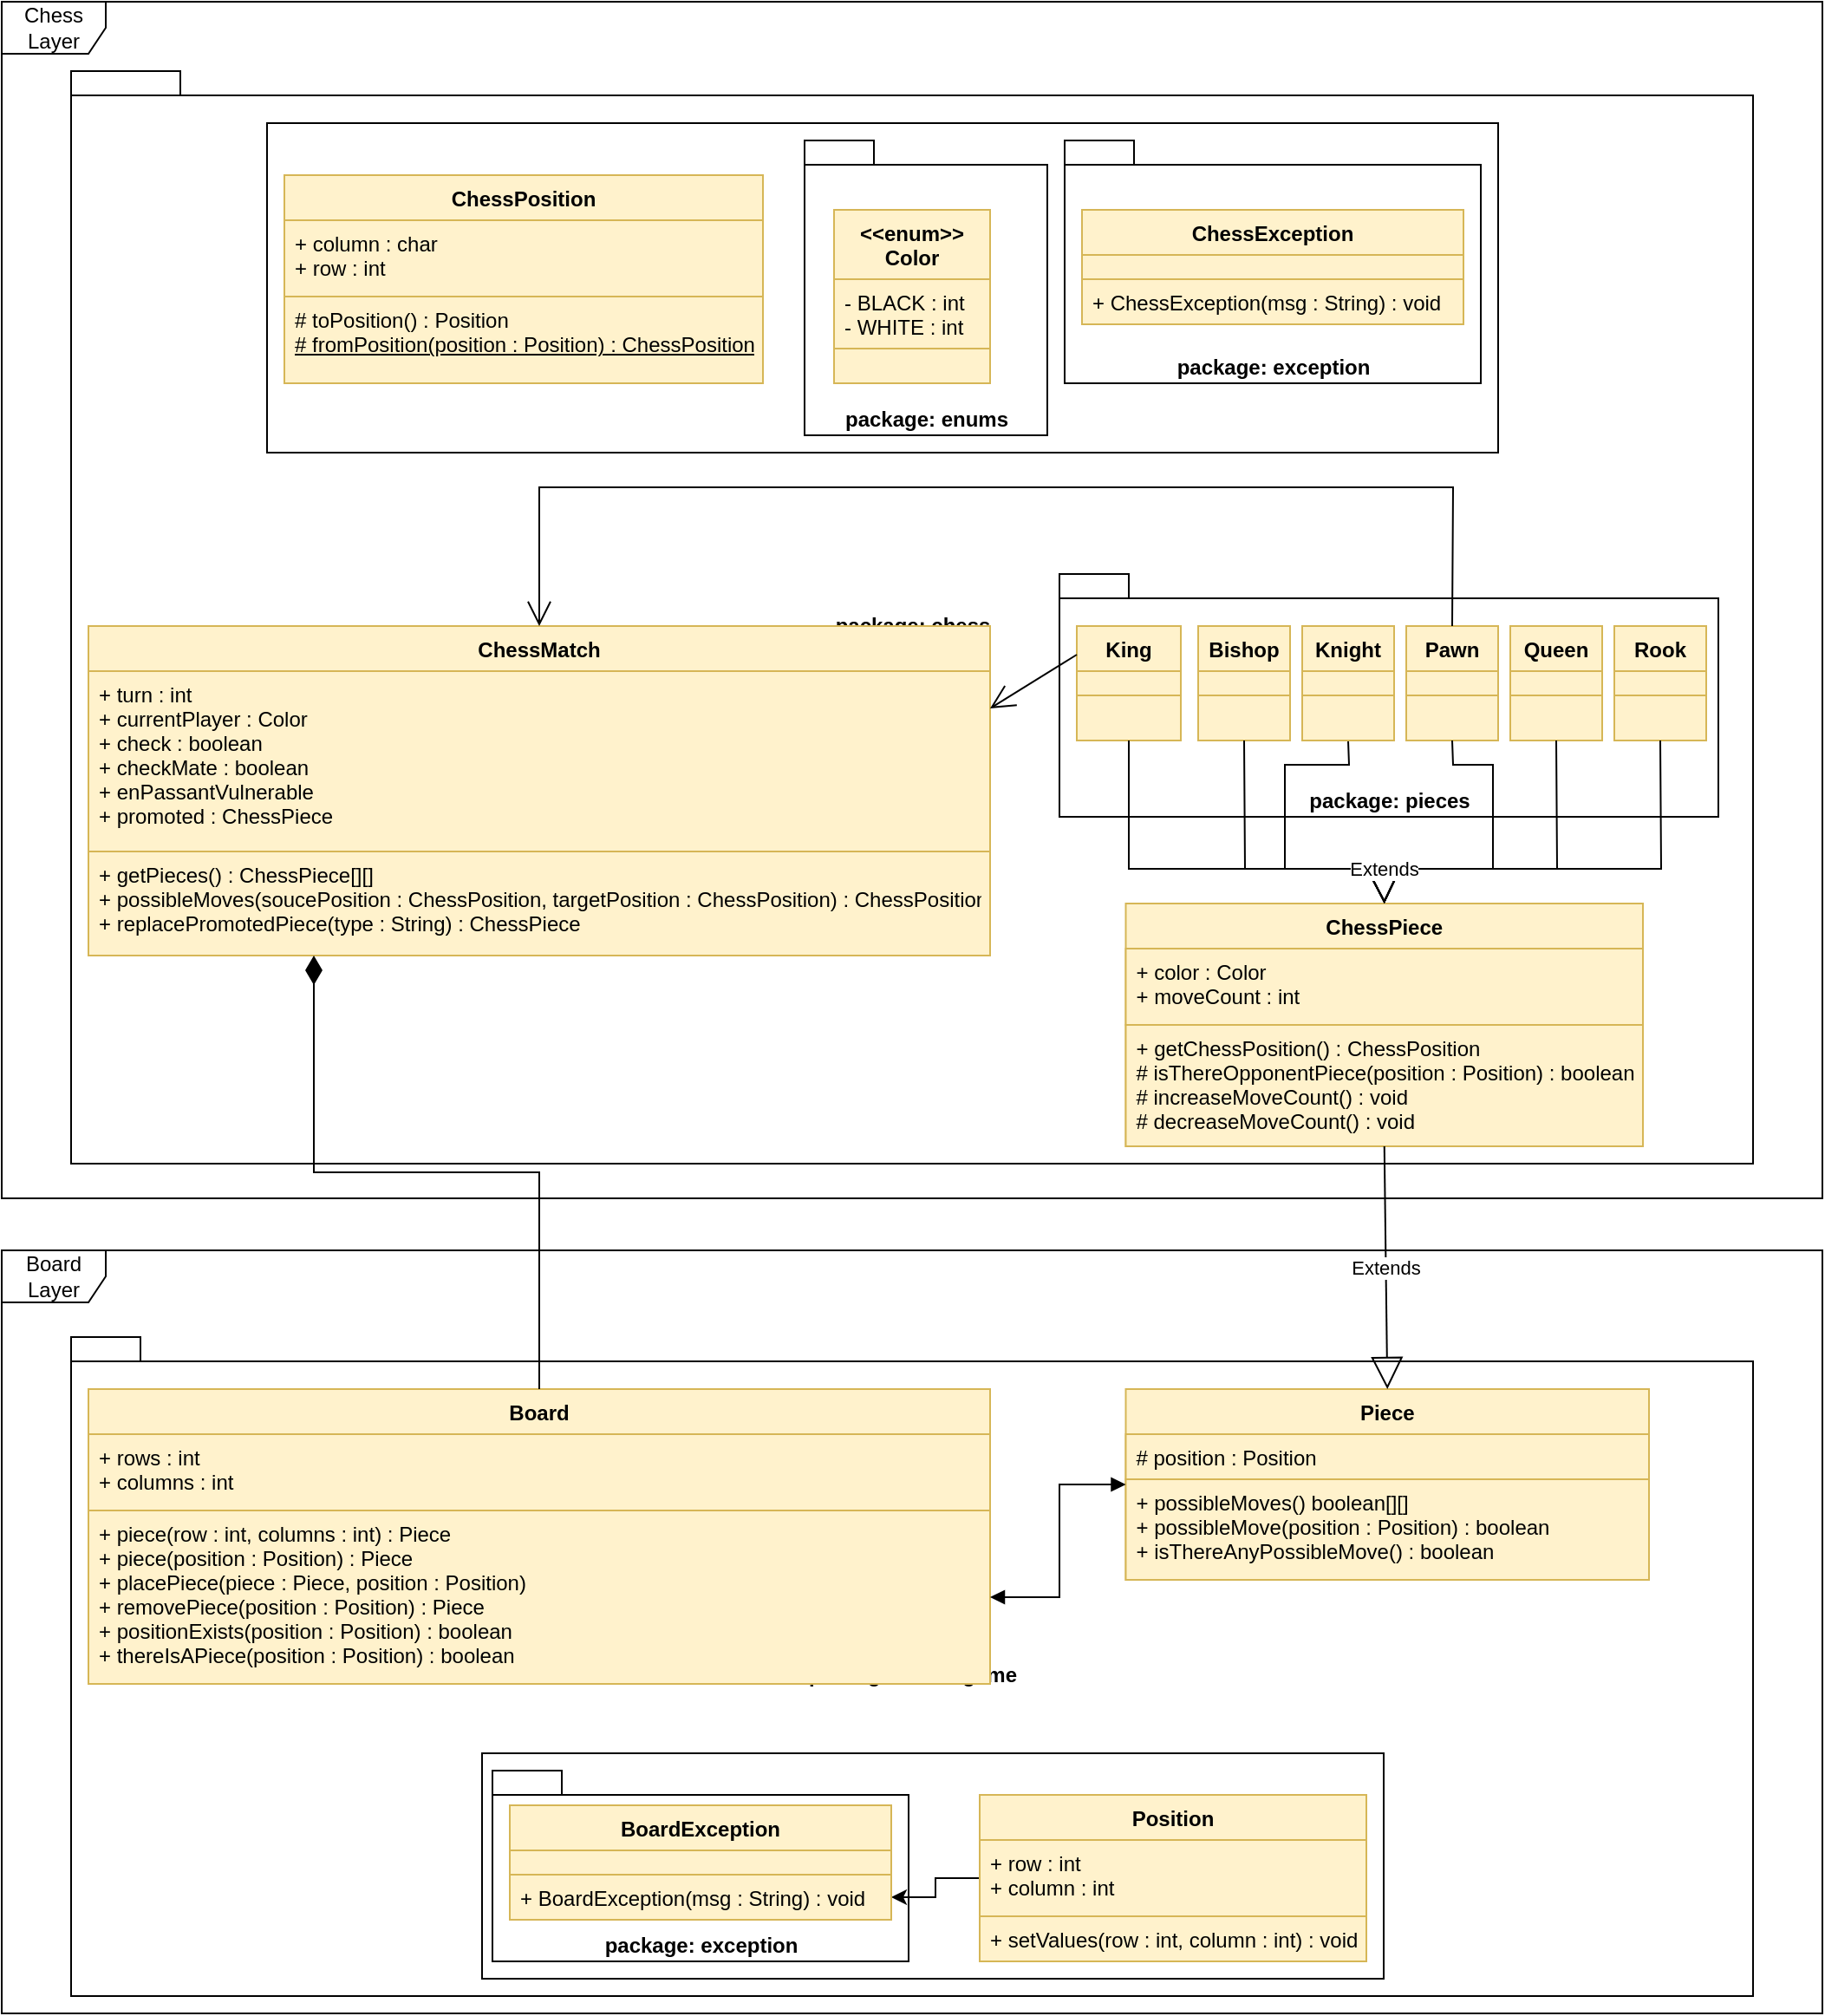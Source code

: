 <mxfile version="16.2.4" type="github">
  <diagram id="78VnDIJbw3yMm-7cQbQX" name="Page-1">
    <mxGraphModel dx="1632" dy="898" grid="1" gridSize="10" guides="1" tooltips="1" connect="1" arrows="1" fold="1" page="1" pageScale="1" pageWidth="827" pageHeight="1169" math="0" shadow="0">
      <root>
        <mxCell id="0" />
        <mxCell id="1" parent="0" />
        <mxCell id="b8RkWAQkQFcfd6b6tAiM-82" value="Board Layer" style="shape=umlFrame;whiteSpace=wrap;html=1;fillColor=none;" vertex="1" parent="1">
          <mxGeometry y="720" width="1050" height="440" as="geometry" />
        </mxCell>
        <mxCell id="b8RkWAQkQFcfd6b6tAiM-81" value="Chess Layer" style="shape=umlFrame;whiteSpace=wrap;html=1;fillColor=none;" vertex="1" parent="1">
          <mxGeometry width="1050" height="690" as="geometry" />
        </mxCell>
        <mxCell id="b8RkWAQkQFcfd6b6tAiM-26" value="package: pieces" style="shape=folder;fontStyle=1;spacingTop=10;tabWidth=40;tabHeight=14;tabPosition=left;html=1;fillColor=none;verticalAlign=bottom;" vertex="1" parent="1">
          <mxGeometry x="610" y="330" width="380" height="140" as="geometry" />
        </mxCell>
        <mxCell id="b8RkWAQkQFcfd6b6tAiM-76" value="" style="endArrow=block;endSize=16;endFill=0;html=1;rounded=0;exitX=0.5;exitY=1;exitDx=0;exitDy=0;entryX=0.5;entryY=0;entryDx=0;entryDy=0;" edge="1" parent="1" source="b8RkWAQkQFcfd6b6tAiM-36" target="b8RkWAQkQFcfd6b6tAiM-60">
          <mxGeometry width="160" relative="1" as="geometry">
            <mxPoint x="726.5" y="436" as="sourcePoint" />
            <mxPoint x="807.375" y="530" as="targetPoint" />
            <Array as="points">
              <mxPoint x="777" y="440" />
              <mxPoint x="740" y="440" />
              <mxPoint x="740" y="480" />
              <mxPoint x="740" y="500" />
              <mxPoint x="777" y="500" />
              <mxPoint x="797" y="500" />
            </Array>
          </mxGeometry>
        </mxCell>
        <mxCell id="b8RkWAQkQFcfd6b6tAiM-11" value="package: boardgame" style="shape=folder;fontStyle=1;spacingTop=10;tabWidth=40;tabHeight=14;tabPosition=left;html=1;fillColor=none;" vertex="1" parent="1">
          <mxGeometry x="40" y="770" width="970" height="380" as="geometry" />
        </mxCell>
        <mxCell id="b8RkWAQkQFcfd6b6tAiM-58" value="" style="html=1;fillColor=none;" vertex="1" parent="1">
          <mxGeometry x="277" y="1010" width="520" height="130" as="geometry" />
        </mxCell>
        <mxCell id="b8RkWAQkQFcfd6b6tAiM-59" value="" style="html=1;fillColor=none;" vertex="1" parent="1">
          <mxGeometry x="153" y="70" width="710" height="190" as="geometry" />
        </mxCell>
        <mxCell id="b8RkWAQkQFcfd6b6tAiM-10" value="package: chess" style="shape=folder;fontStyle=1;spacingTop=10;tabWidth=40;tabHeight=14;tabPosition=left;html=1;fillColor=none;" vertex="1" parent="1">
          <mxGeometry x="40" y="40" width="970" height="630" as="geometry" />
        </mxCell>
        <mxCell id="b8RkWAQkQFcfd6b6tAiM-57" value="package: exception" style="shape=folder;fontStyle=1;spacingTop=10;tabWidth=40;tabHeight=14;tabPosition=left;html=1;fillColor=none;verticalAlign=bottom;" vertex="1" parent="1">
          <mxGeometry x="283" y="1020" width="240" height="110" as="geometry" />
        </mxCell>
        <mxCell id="b8RkWAQkQFcfd6b6tAiM-20" value="package: enums" style="shape=folder;fontStyle=1;spacingTop=10;tabWidth=40;tabHeight=14;tabPosition=left;html=1;fillColor=none;verticalAlign=bottom;" vertex="1" parent="1">
          <mxGeometry x="463" y="80" width="140" height="170" as="geometry" />
        </mxCell>
        <mxCell id="b8RkWAQkQFcfd6b6tAiM-22" value="package: exception" style="shape=folder;fontStyle=1;spacingTop=10;tabWidth=40;tabHeight=14;tabPosition=left;html=1;fillColor=none;verticalAlign=bottom;" vertex="1" parent="1">
          <mxGeometry x="613" y="80" width="240" height="140" as="geometry" />
        </mxCell>
        <mxCell id="b8RkWAQkQFcfd6b6tAiM-1" value="ChessException" style="swimlane;fontStyle=1;align=center;verticalAlign=top;childLayout=stackLayout;horizontal=1;startSize=26;horizontalStack=0;resizeParent=1;resizeParentMax=0;resizeLast=0;collapsible=1;marginBottom=0;fillColor=#fff2cc;strokeColor=#d6b656;" vertex="1" parent="1">
          <mxGeometry x="623" y="120" width="220" height="66" as="geometry" />
        </mxCell>
        <mxCell id="b8RkWAQkQFcfd6b6tAiM-2" value="" style="text;strokeColor=#d6b656;fillColor=#fff2cc;align=left;verticalAlign=top;spacingLeft=4;spacingRight=4;overflow=hidden;rotatable=0;points=[[0,0.5],[1,0.5]];portConstraint=eastwest;" vertex="1" parent="b8RkWAQkQFcfd6b6tAiM-1">
          <mxGeometry y="26" width="220" height="14" as="geometry" />
        </mxCell>
        <mxCell id="b8RkWAQkQFcfd6b6tAiM-4" value="+ ChessException(msg : String) : void" style="text;strokeColor=#d6b656;fillColor=#fff2cc;align=left;verticalAlign=top;spacingLeft=4;spacingRight=4;overflow=hidden;rotatable=0;points=[[0,0.5],[1,0.5]];portConstraint=eastwest;" vertex="1" parent="b8RkWAQkQFcfd6b6tAiM-1">
          <mxGeometry y="40" width="220" height="26" as="geometry" />
        </mxCell>
        <mxCell id="b8RkWAQkQFcfd6b6tAiM-5" value="&lt;&lt;enum&gt;&gt;&#xa;Color" style="swimlane;fontStyle=1;align=center;verticalAlign=top;childLayout=stackLayout;horizontal=1;startSize=40;horizontalStack=0;resizeParent=1;resizeParentMax=0;resizeLast=0;collapsible=1;marginBottom=0;fillColor=#fff2cc;strokeColor=#d6b656;" vertex="1" parent="1">
          <mxGeometry x="480" y="120" width="90" height="100" as="geometry" />
        </mxCell>
        <mxCell id="b8RkWAQkQFcfd6b6tAiM-6" value="- BLACK : int&#xa;- WHITE : int" style="text;strokeColor=#d6b656;fillColor=#fff2cc;align=left;verticalAlign=top;spacingLeft=4;spacingRight=4;overflow=hidden;rotatable=0;points=[[0,0.5],[1,0.5]];portConstraint=eastwest;" vertex="1" parent="b8RkWAQkQFcfd6b6tAiM-5">
          <mxGeometry y="40" width="90" height="40" as="geometry" />
        </mxCell>
        <mxCell id="b8RkWAQkQFcfd6b6tAiM-7" value="" style="text;strokeColor=#d6b656;fillColor=#fff2cc;align=left;verticalAlign=top;spacingLeft=4;spacingRight=4;overflow=hidden;rotatable=0;points=[[0,0.5],[1,0.5]];portConstraint=eastwest;" vertex="1" parent="b8RkWAQkQFcfd6b6tAiM-5">
          <mxGeometry y="80" width="90" height="20" as="geometry" />
        </mxCell>
        <mxCell id="b8RkWAQkQFcfd6b6tAiM-12" value="Board" style="swimlane;fontStyle=1;align=center;verticalAlign=top;childLayout=stackLayout;horizontal=1;startSize=26;horizontalStack=0;resizeParent=1;resizeParentMax=0;resizeLast=0;collapsible=1;marginBottom=0;fillColor=#fff2cc;strokeColor=#d6b656;" vertex="1" parent="1">
          <mxGeometry x="50" y="800" width="520" height="170" as="geometry" />
        </mxCell>
        <mxCell id="b8RkWAQkQFcfd6b6tAiM-13" value="+ rows : int&#xa;+ columns : int" style="text;strokeColor=#d6b656;fillColor=#fff2cc;align=left;verticalAlign=top;spacingLeft=4;spacingRight=4;overflow=hidden;rotatable=0;points=[[0,0.5],[1,0.5]];portConstraint=eastwest;" vertex="1" parent="b8RkWAQkQFcfd6b6tAiM-12">
          <mxGeometry y="26" width="520" height="44" as="geometry" />
        </mxCell>
        <mxCell id="b8RkWAQkQFcfd6b6tAiM-14" value="+ piece(row : int, columns : int) : Piece&#xa;+ piece(position : Position) : Piece&#xa;+ placePiece(piece : Piece, position : Position)&#xa;+ removePiece(position : Position) : Piece&#xa;+ positionExists(position : Position) : boolean&#xa;+ thereIsAPiece(position : Position) : boolean" style="text;strokeColor=#d6b656;fillColor=#fff2cc;align=left;verticalAlign=top;spacingLeft=4;spacingRight=4;overflow=hidden;rotatable=0;points=[[0,0.5],[1,0.5]];portConstraint=eastwest;" vertex="1" parent="b8RkWAQkQFcfd6b6tAiM-12">
          <mxGeometry y="70" width="520" height="100" as="geometry" />
        </mxCell>
        <mxCell id="b8RkWAQkQFcfd6b6tAiM-16" value="ChessPosition" style="swimlane;fontStyle=1;align=center;verticalAlign=top;childLayout=stackLayout;horizontal=1;startSize=26;horizontalStack=0;resizeParent=1;resizeParentMax=0;resizeLast=0;collapsible=1;marginBottom=0;fillColor=#fff2cc;strokeColor=#d6b656;" vertex="1" parent="1">
          <mxGeometry x="163" y="100" width="276" height="120" as="geometry" />
        </mxCell>
        <mxCell id="b8RkWAQkQFcfd6b6tAiM-17" value="+ column : char&#xa;+ row : int" style="text;strokeColor=#d6b656;fillColor=#fff2cc;align=left;verticalAlign=top;spacingLeft=4;spacingRight=4;overflow=hidden;rotatable=0;points=[[0,0.5],[1,0.5]];portConstraint=eastwest;" vertex="1" parent="b8RkWAQkQFcfd6b6tAiM-16">
          <mxGeometry y="26" width="276" height="44" as="geometry" />
        </mxCell>
        <mxCell id="b8RkWAQkQFcfd6b6tAiM-18" value="# toPosition() : Position&lt;br&gt;&lt;u&gt;# fromPosition(position : Position) : ChessPosition&lt;/u&gt;" style="text;strokeColor=#d6b656;fillColor=#fff2cc;align=left;verticalAlign=top;spacingLeft=4;spacingRight=4;overflow=hidden;rotatable=0;points=[[0,0.5],[1,0.5]];portConstraint=eastwest;html=1;" vertex="1" parent="b8RkWAQkQFcfd6b6tAiM-16">
          <mxGeometry y="70" width="276" height="50" as="geometry" />
        </mxCell>
        <mxCell id="b8RkWAQkQFcfd6b6tAiM-23" value="ChessMatch" style="swimlane;fontStyle=1;align=center;verticalAlign=top;childLayout=stackLayout;horizontal=1;startSize=26;horizontalStack=0;resizeParent=1;resizeParentMax=0;resizeLast=0;collapsible=1;marginBottom=0;fillColor=#fff2cc;strokeColor=#d6b656;" vertex="1" parent="1">
          <mxGeometry x="50" y="360" width="520" height="190" as="geometry" />
        </mxCell>
        <mxCell id="b8RkWAQkQFcfd6b6tAiM-24" value="+ turn : int&#xa;+ currentPlayer : Color&#xa;+ check : boolean&#xa;+ checkMate : boolean&#xa;+ enPassantVulnerable&#xa;+ promoted : ChessPiece" style="text;strokeColor=#d6b656;fillColor=#fff2cc;align=left;verticalAlign=top;spacingLeft=4;spacingRight=4;overflow=hidden;rotatable=0;points=[[0,0.5],[1,0.5]];portConstraint=eastwest;" vertex="1" parent="b8RkWAQkQFcfd6b6tAiM-23">
          <mxGeometry y="26" width="520" height="104" as="geometry" />
        </mxCell>
        <mxCell id="b8RkWAQkQFcfd6b6tAiM-25" value="+ getPieces() : ChessPiece[][]&#xa;+ possibleMoves(soucePosition : ChessPosition, targetPosition : ChessPosition) : ChessPosition&#xa;+ replacePromotedPiece(type : String) : ChessPiece" style="text;strokeColor=#d6b656;fillColor=#fff2cc;align=left;verticalAlign=top;spacingLeft=4;spacingRight=4;overflow=hidden;rotatable=0;points=[[0,0.5],[1,0.5]];portConstraint=eastwest;" vertex="1" parent="b8RkWAQkQFcfd6b6tAiM-23">
          <mxGeometry y="130" width="520" height="60" as="geometry" />
        </mxCell>
        <mxCell id="b8RkWAQkQFcfd6b6tAiM-29" value="King" style="swimlane;fontStyle=1;align=center;verticalAlign=top;childLayout=stackLayout;horizontal=1;startSize=26;horizontalStack=0;resizeParent=1;resizeParentMax=0;resizeLast=0;collapsible=1;marginBottom=0;fillColor=#fff2cc;strokeColor=#d6b656;" vertex="1" parent="1">
          <mxGeometry x="620" y="360" width="60" height="66" as="geometry" />
        </mxCell>
        <mxCell id="b8RkWAQkQFcfd6b6tAiM-30" value="" style="text;strokeColor=#d6b656;fillColor=#fff2cc;align=left;verticalAlign=top;spacingLeft=4;spacingRight=4;overflow=hidden;rotatable=0;points=[[0,0.5],[1,0.5]];portConstraint=eastwest;" vertex="1" parent="b8RkWAQkQFcfd6b6tAiM-29">
          <mxGeometry y="26" width="60" height="14" as="geometry" />
        </mxCell>
        <mxCell id="b8RkWAQkQFcfd6b6tAiM-31" value="" style="text;strokeColor=#d6b656;fillColor=#fff2cc;align=left;verticalAlign=top;spacingLeft=4;spacingRight=4;overflow=hidden;rotatable=0;points=[[0,0.5],[1,0.5]];portConstraint=eastwest;" vertex="1" parent="b8RkWAQkQFcfd6b6tAiM-29">
          <mxGeometry y="40" width="60" height="26" as="geometry" />
        </mxCell>
        <mxCell id="b8RkWAQkQFcfd6b6tAiM-32" value="Bishop" style="swimlane;fontStyle=1;align=center;verticalAlign=top;childLayout=stackLayout;horizontal=1;startSize=26;horizontalStack=0;resizeParent=1;resizeParentMax=0;resizeLast=0;collapsible=1;marginBottom=0;fillColor=#fff2cc;strokeColor=#d6b656;" vertex="1" parent="1">
          <mxGeometry x="690" y="360" width="53" height="66" as="geometry" />
        </mxCell>
        <mxCell id="b8RkWAQkQFcfd6b6tAiM-33" value="" style="text;strokeColor=#d6b656;fillColor=#fff2cc;align=left;verticalAlign=top;spacingLeft=4;spacingRight=4;overflow=hidden;rotatable=0;points=[[0,0.5],[1,0.5]];portConstraint=eastwest;" vertex="1" parent="b8RkWAQkQFcfd6b6tAiM-32">
          <mxGeometry y="26" width="53" height="14" as="geometry" />
        </mxCell>
        <mxCell id="b8RkWAQkQFcfd6b6tAiM-34" value="" style="text;strokeColor=#d6b656;fillColor=#fff2cc;align=left;verticalAlign=top;spacingLeft=4;spacingRight=4;overflow=hidden;rotatable=0;points=[[0,0.5],[1,0.5]];portConstraint=eastwest;" vertex="1" parent="b8RkWAQkQFcfd6b6tAiM-32">
          <mxGeometry y="40" width="53" height="26" as="geometry" />
        </mxCell>
        <mxCell id="b8RkWAQkQFcfd6b6tAiM-36" value="Knight" style="swimlane;fontStyle=1;align=center;verticalAlign=top;childLayout=stackLayout;horizontal=1;startSize=26;horizontalStack=0;resizeParent=1;resizeParentMax=0;resizeLast=0;collapsible=1;marginBottom=0;fillColor=#fff2cc;strokeColor=#d6b656;" vertex="1" parent="1">
          <mxGeometry x="750" y="360" width="53" height="66" as="geometry" />
        </mxCell>
        <mxCell id="b8RkWAQkQFcfd6b6tAiM-37" value="" style="text;strokeColor=#d6b656;fillColor=#fff2cc;align=left;verticalAlign=top;spacingLeft=4;spacingRight=4;overflow=hidden;rotatable=0;points=[[0,0.5],[1,0.5]];portConstraint=eastwest;" vertex="1" parent="b8RkWAQkQFcfd6b6tAiM-36">
          <mxGeometry y="26" width="53" height="14" as="geometry" />
        </mxCell>
        <mxCell id="b8RkWAQkQFcfd6b6tAiM-38" value="" style="text;strokeColor=#d6b656;fillColor=#fff2cc;align=left;verticalAlign=top;spacingLeft=4;spacingRight=4;overflow=hidden;rotatable=0;points=[[0,0.5],[1,0.5]];portConstraint=eastwest;" vertex="1" parent="b8RkWAQkQFcfd6b6tAiM-36">
          <mxGeometry y="40" width="53" height="26" as="geometry" />
        </mxCell>
        <mxCell id="b8RkWAQkQFcfd6b6tAiM-39" value="Pawn" style="swimlane;fontStyle=1;align=center;verticalAlign=top;childLayout=stackLayout;horizontal=1;startSize=26;horizontalStack=0;resizeParent=1;resizeParentMax=0;resizeLast=0;collapsible=1;marginBottom=0;fillColor=#fff2cc;strokeColor=#d6b656;" vertex="1" parent="1">
          <mxGeometry x="810" y="360" width="53" height="66" as="geometry" />
        </mxCell>
        <mxCell id="b8RkWAQkQFcfd6b6tAiM-40" value="" style="text;strokeColor=#d6b656;fillColor=#fff2cc;align=left;verticalAlign=top;spacingLeft=4;spacingRight=4;overflow=hidden;rotatable=0;points=[[0,0.5],[1,0.5]];portConstraint=eastwest;" vertex="1" parent="b8RkWAQkQFcfd6b6tAiM-39">
          <mxGeometry y="26" width="53" height="14" as="geometry" />
        </mxCell>
        <mxCell id="b8RkWAQkQFcfd6b6tAiM-41" value="" style="text;strokeColor=#d6b656;fillColor=#fff2cc;align=left;verticalAlign=top;spacingLeft=4;spacingRight=4;overflow=hidden;rotatable=0;points=[[0,0.5],[1,0.5]];portConstraint=eastwest;" vertex="1" parent="b8RkWAQkQFcfd6b6tAiM-39">
          <mxGeometry y="40" width="53" height="26" as="geometry" />
        </mxCell>
        <mxCell id="b8RkWAQkQFcfd6b6tAiM-42" value="Queen" style="swimlane;fontStyle=1;align=center;verticalAlign=top;childLayout=stackLayout;horizontal=1;startSize=26;horizontalStack=0;resizeParent=1;resizeParentMax=0;resizeLast=0;collapsible=1;marginBottom=0;fillColor=#fff2cc;strokeColor=#d6b656;" vertex="1" parent="1">
          <mxGeometry x="870" y="360" width="53" height="66" as="geometry" />
        </mxCell>
        <mxCell id="b8RkWAQkQFcfd6b6tAiM-43" value="" style="text;strokeColor=#d6b656;fillColor=#fff2cc;align=left;verticalAlign=top;spacingLeft=4;spacingRight=4;overflow=hidden;rotatable=0;points=[[0,0.5],[1,0.5]];portConstraint=eastwest;" vertex="1" parent="b8RkWAQkQFcfd6b6tAiM-42">
          <mxGeometry y="26" width="53" height="14" as="geometry" />
        </mxCell>
        <mxCell id="b8RkWAQkQFcfd6b6tAiM-44" value="" style="text;strokeColor=#d6b656;fillColor=#fff2cc;align=left;verticalAlign=top;spacingLeft=4;spacingRight=4;overflow=hidden;rotatable=0;points=[[0,0.5],[1,0.5]];portConstraint=eastwest;" vertex="1" parent="b8RkWAQkQFcfd6b6tAiM-42">
          <mxGeometry y="40" width="53" height="26" as="geometry" />
        </mxCell>
        <mxCell id="b8RkWAQkQFcfd6b6tAiM-45" value="Rook" style="swimlane;fontStyle=1;align=center;verticalAlign=top;childLayout=stackLayout;horizontal=1;startSize=26;horizontalStack=0;resizeParent=1;resizeParentMax=0;resizeLast=0;collapsible=1;marginBottom=0;fillColor=#fff2cc;strokeColor=#d6b656;" vertex="1" parent="1">
          <mxGeometry x="930" y="360" width="53" height="66" as="geometry" />
        </mxCell>
        <mxCell id="b8RkWAQkQFcfd6b6tAiM-46" value="" style="text;strokeColor=#d6b656;fillColor=#fff2cc;align=left;verticalAlign=top;spacingLeft=4;spacingRight=4;overflow=hidden;rotatable=0;points=[[0,0.5],[1,0.5]];portConstraint=eastwest;" vertex="1" parent="b8RkWAQkQFcfd6b6tAiM-45">
          <mxGeometry y="26" width="53" height="14" as="geometry" />
        </mxCell>
        <mxCell id="b8RkWAQkQFcfd6b6tAiM-47" value="" style="text;strokeColor=#d6b656;fillColor=#fff2cc;align=left;verticalAlign=top;spacingLeft=4;spacingRight=4;overflow=hidden;rotatable=0;points=[[0,0.5],[1,0.5]];portConstraint=eastwest;" vertex="1" parent="b8RkWAQkQFcfd6b6tAiM-45">
          <mxGeometry y="40" width="53" height="26" as="geometry" />
        </mxCell>
        <mxCell id="b8RkWAQkQFcfd6b6tAiM-51" value="Piece" style="swimlane;fontStyle=1;align=center;verticalAlign=top;childLayout=stackLayout;horizontal=1;startSize=26;horizontalStack=0;resizeParent=1;resizeParentMax=0;resizeLast=0;collapsible=1;marginBottom=0;fillColor=#fff2cc;strokeColor=#d6b656;" vertex="1" parent="1">
          <mxGeometry x="648.25" y="800" width="301.75" height="110" as="geometry" />
        </mxCell>
        <mxCell id="b8RkWAQkQFcfd6b6tAiM-52" value="# position : Position" style="text;strokeColor=#d6b656;fillColor=#fff2cc;align=left;verticalAlign=top;spacingLeft=4;spacingRight=4;overflow=hidden;rotatable=0;points=[[0,0.5],[1,0.5]];portConstraint=eastwest;" vertex="1" parent="b8RkWAQkQFcfd6b6tAiM-51">
          <mxGeometry y="26" width="301.75" height="26" as="geometry" />
        </mxCell>
        <mxCell id="b8RkWAQkQFcfd6b6tAiM-53" value="+ possibleMoves() boolean[][]&#xa;+ possibleMove(position : Position) : boolean&#xa;+ isThereAnyPossibleMove() : boolean&#xa;" style="text;strokeColor=#d6b656;fillColor=#fff2cc;align=left;verticalAlign=top;spacingLeft=4;spacingRight=4;overflow=hidden;rotatable=0;points=[[0,0.5],[1,0.5]];portConstraint=eastwest;" vertex="1" parent="b8RkWAQkQFcfd6b6tAiM-51">
          <mxGeometry y="52" width="301.75" height="58" as="geometry" />
        </mxCell>
        <mxCell id="b8RkWAQkQFcfd6b6tAiM-60" value="ChessPiece" style="swimlane;fontStyle=1;align=center;verticalAlign=top;childLayout=stackLayout;horizontal=1;startSize=26;horizontalStack=0;resizeParent=1;resizeParentMax=0;resizeLast=0;collapsible=1;marginBottom=0;fillColor=#fff2cc;strokeColor=#d6b656;" vertex="1" parent="1">
          <mxGeometry x="648.25" y="520" width="298.25" height="140" as="geometry" />
        </mxCell>
        <mxCell id="b8RkWAQkQFcfd6b6tAiM-61" value="+ color : Color&#xa;+ moveCount : int" style="text;strokeColor=#d6b656;fillColor=#fff2cc;align=left;verticalAlign=top;spacingLeft=4;spacingRight=4;overflow=hidden;rotatable=0;points=[[0,0.5],[1,0.5]];portConstraint=eastwest;" vertex="1" parent="b8RkWAQkQFcfd6b6tAiM-60">
          <mxGeometry y="26" width="298.25" height="44" as="geometry" />
        </mxCell>
        <mxCell id="b8RkWAQkQFcfd6b6tAiM-62" value="+ getChessPosition() : ChessPosition&#xa;# isThereOpponentPiece(position : Position) : boolean&#xa;# increaseMoveCount() : void&#xa;# decreaseMoveCount() : void" style="text;strokeColor=#d6b656;fillColor=#fff2cc;align=left;verticalAlign=top;spacingLeft=4;spacingRight=4;overflow=hidden;rotatable=0;points=[[0,0.5],[1,0.5]];portConstraint=eastwest;" vertex="1" parent="b8RkWAQkQFcfd6b6tAiM-60">
          <mxGeometry y="70" width="298.25" height="70" as="geometry" />
        </mxCell>
        <mxCell id="b8RkWAQkQFcfd6b6tAiM-84" value="" style="edgeStyle=orthogonalEdgeStyle;rounded=0;orthogonalLoop=1;jettySize=auto;html=1;" edge="1" parent="1" source="b8RkWAQkQFcfd6b6tAiM-48" target="b8RkWAQkQFcfd6b6tAiM-56">
          <mxGeometry relative="1" as="geometry" />
        </mxCell>
        <mxCell id="b8RkWAQkQFcfd6b6tAiM-48" value="Position" style="swimlane;fontStyle=1;align=center;verticalAlign=top;childLayout=stackLayout;horizontal=1;startSize=26;horizontalStack=0;resizeParent=1;resizeParentMax=0;resizeLast=0;collapsible=1;marginBottom=0;fillColor=#fff2cc;strokeColor=#d6b656;" vertex="1" parent="1">
          <mxGeometry x="564" y="1034" width="223" height="96" as="geometry" />
        </mxCell>
        <mxCell id="b8RkWAQkQFcfd6b6tAiM-49" value="+ row : int&#xa;+ column : int" style="text;strokeColor=#d6b656;fillColor=#fff2cc;align=left;verticalAlign=top;spacingLeft=4;spacingRight=4;overflow=hidden;rotatable=0;points=[[0,0.5],[1,0.5]];portConstraint=eastwest;" vertex="1" parent="b8RkWAQkQFcfd6b6tAiM-48">
          <mxGeometry y="26" width="223" height="44" as="geometry" />
        </mxCell>
        <mxCell id="b8RkWAQkQFcfd6b6tAiM-50" value="+ setValues(row : int, column : int) : void" style="text;strokeColor=#d6b656;fillColor=#fff2cc;align=left;verticalAlign=top;spacingLeft=4;spacingRight=4;overflow=hidden;rotatable=0;points=[[0,0.5],[1,0.5]];portConstraint=eastwest;" vertex="1" parent="b8RkWAQkQFcfd6b6tAiM-48">
          <mxGeometry y="70" width="223" height="26" as="geometry" />
        </mxCell>
        <mxCell id="b8RkWAQkQFcfd6b6tAiM-54" value="BoardException" style="swimlane;fontStyle=1;align=center;verticalAlign=top;childLayout=stackLayout;horizontal=1;startSize=26;horizontalStack=0;resizeParent=1;resizeParentMax=0;resizeLast=0;collapsible=1;marginBottom=0;fillColor=#fff2cc;strokeColor=#d6b656;" vertex="1" parent="1">
          <mxGeometry x="293" y="1040" width="220" height="66" as="geometry" />
        </mxCell>
        <mxCell id="b8RkWAQkQFcfd6b6tAiM-55" value="" style="text;strokeColor=#d6b656;fillColor=#fff2cc;align=left;verticalAlign=top;spacingLeft=4;spacingRight=4;overflow=hidden;rotatable=0;points=[[0,0.5],[1,0.5]];portConstraint=eastwest;" vertex="1" parent="b8RkWAQkQFcfd6b6tAiM-54">
          <mxGeometry y="26" width="220" height="14" as="geometry" />
        </mxCell>
        <mxCell id="b8RkWAQkQFcfd6b6tAiM-56" value="+ BoardException(msg : String) : void" style="text;strokeColor=#d6b656;fillColor=#fff2cc;align=left;verticalAlign=top;spacingLeft=4;spacingRight=4;overflow=hidden;rotatable=0;points=[[0,0.5],[1,0.5]];portConstraint=eastwest;" vertex="1" parent="b8RkWAQkQFcfd6b6tAiM-54">
          <mxGeometry y="40" width="220" height="26" as="geometry" />
        </mxCell>
        <mxCell id="b8RkWAQkQFcfd6b6tAiM-63" value="" style="endArrow=block;startArrow=block;endFill=1;startFill=1;html=1;rounded=0;entryX=0;entryY=0.5;entryDx=0;entryDy=0;exitX=1;exitY=0.5;exitDx=0;exitDy=0;" edge="1" parent="1" source="b8RkWAQkQFcfd6b6tAiM-14" target="b8RkWAQkQFcfd6b6tAiM-51">
          <mxGeometry width="160" relative="1" as="geometry">
            <mxPoint x="560" y="881" as="sourcePoint" />
            <mxPoint x="440" y="870" as="targetPoint" />
            <Array as="points">
              <mxPoint x="610" y="920" />
              <mxPoint x="610" y="855" />
            </Array>
          </mxGeometry>
        </mxCell>
        <mxCell id="b8RkWAQkQFcfd6b6tAiM-66" value="Extends" style="endArrow=block;endSize=16;endFill=0;html=1;rounded=0;exitX=0.5;exitY=1;exitDx=0;exitDy=0;entryX=0.5;entryY=0;entryDx=0;entryDy=0;" edge="1" parent="1" source="b8RkWAQkQFcfd6b6tAiM-60" target="b8RkWAQkQFcfd6b6tAiM-51">
          <mxGeometry width="160" relative="1" as="geometry">
            <mxPoint x="360" y="600" as="sourcePoint" />
            <mxPoint x="520" y="600" as="targetPoint" />
          </mxGeometry>
        </mxCell>
        <mxCell id="b8RkWAQkQFcfd6b6tAiM-73" value="" style="endArrow=open;endFill=1;endSize=12;html=1;rounded=0;exitX=0;exitY=0.25;exitDx=0;exitDy=0;entryX=1;entryY=0.25;entryDx=0;entryDy=0;" edge="1" parent="1" source="b8RkWAQkQFcfd6b6tAiM-29" target="b8RkWAQkQFcfd6b6tAiM-23">
          <mxGeometry width="160" relative="1" as="geometry">
            <mxPoint x="360" y="480" as="sourcePoint" />
            <mxPoint x="520" y="480" as="targetPoint" />
          </mxGeometry>
        </mxCell>
        <mxCell id="b8RkWAQkQFcfd6b6tAiM-74" value="" style="endArrow=open;endFill=1;endSize=12;html=1;rounded=0;exitX=0.5;exitY=0;exitDx=0;exitDy=0;entryX=0.5;entryY=0;entryDx=0;entryDy=0;" edge="1" parent="1" source="b8RkWAQkQFcfd6b6tAiM-39" target="b8RkWAQkQFcfd6b6tAiM-23">
          <mxGeometry width="160" relative="1" as="geometry">
            <mxPoint x="637" y="386.5" as="sourcePoint" />
            <mxPoint x="580.0" y="417.5" as="targetPoint" />
            <Array as="points">
              <mxPoint x="837" y="280" />
              <mxPoint x="310" y="280" />
            </Array>
          </mxGeometry>
        </mxCell>
        <mxCell id="b8RkWAQkQFcfd6b6tAiM-75" value="" style="endArrow=block;endSize=16;endFill=0;html=1;rounded=0;exitX=0.5;exitY=1;exitDx=0;exitDy=0;entryX=0.5;entryY=0;entryDx=0;entryDy=0;" edge="1" parent="1" source="b8RkWAQkQFcfd6b6tAiM-32" target="b8RkWAQkQFcfd6b6tAiM-60">
          <mxGeometry width="160" relative="1" as="geometry">
            <mxPoint x="660" y="436" as="sourcePoint" />
            <mxPoint x="807.375" y="530" as="targetPoint" />
            <Array as="points">
              <mxPoint x="717" y="500" />
              <mxPoint x="797" y="500" />
            </Array>
          </mxGeometry>
        </mxCell>
        <mxCell id="b8RkWAQkQFcfd6b6tAiM-77" value="" style="endArrow=block;endSize=16;endFill=0;html=1;rounded=0;exitX=0.5;exitY=1;exitDx=0;exitDy=0;entryX=0.5;entryY=0;entryDx=0;entryDy=0;" edge="1" parent="1" source="b8RkWAQkQFcfd6b6tAiM-39" target="b8RkWAQkQFcfd6b6tAiM-60">
          <mxGeometry width="160" relative="1" as="geometry">
            <mxPoint x="786.5" y="436" as="sourcePoint" />
            <mxPoint x="800" y="520" as="targetPoint" />
            <Array as="points">
              <mxPoint x="837" y="440" />
              <mxPoint x="860" y="440" />
              <mxPoint x="860" y="460" />
              <mxPoint x="860" y="500" />
              <mxPoint x="837" y="500" />
              <mxPoint x="797" y="500" />
            </Array>
          </mxGeometry>
        </mxCell>
        <mxCell id="b8RkWAQkQFcfd6b6tAiM-79" value="" style="endArrow=block;endSize=16;endFill=0;html=1;rounded=0;exitX=0.5;exitY=1;exitDx=0;exitDy=0;entryX=0.5;entryY=0;entryDx=0;entryDy=0;" edge="1" parent="1" source="b8RkWAQkQFcfd6b6tAiM-42" target="b8RkWAQkQFcfd6b6tAiM-60">
          <mxGeometry width="160" relative="1" as="geometry">
            <mxPoint x="846.5" y="436" as="sourcePoint" />
            <mxPoint x="807.375" y="530" as="targetPoint" />
            <Array as="points">
              <mxPoint x="897" y="500" />
              <mxPoint x="797" y="500" />
            </Array>
          </mxGeometry>
        </mxCell>
        <mxCell id="b8RkWAQkQFcfd6b6tAiM-80" value="" style="endArrow=block;endSize=16;endFill=0;html=1;rounded=0;exitX=0.5;exitY=1;exitDx=0;exitDy=0;entryX=0.5;entryY=0;entryDx=0;entryDy=0;" edge="1" parent="1" source="b8RkWAQkQFcfd6b6tAiM-45" target="b8RkWAQkQFcfd6b6tAiM-60">
          <mxGeometry width="160" relative="1" as="geometry">
            <mxPoint x="906.5" y="436" as="sourcePoint" />
            <mxPoint x="807.375" y="530" as="targetPoint" />
            <Array as="points">
              <mxPoint x="957" y="500" />
              <mxPoint x="797" y="500" />
            </Array>
          </mxGeometry>
        </mxCell>
        <mxCell id="b8RkWAQkQFcfd6b6tAiM-67" value="Extends" style="endArrow=block;endSize=16;endFill=0;html=1;rounded=0;exitX=0.5;exitY=1;exitDx=0;exitDy=0;entryX=0.5;entryY=0;entryDx=0;entryDy=0;" edge="1" parent="1" source="b8RkWAQkQFcfd6b6tAiM-29" target="b8RkWAQkQFcfd6b6tAiM-60">
          <mxGeometry x="0.834" width="160" relative="1" as="geometry">
            <mxPoint x="636.5" y="490" as="sourcePoint" />
            <mxPoint x="796.5" y="490" as="targetPoint" />
            <Array as="points">
              <mxPoint x="650" y="500" />
              <mxPoint x="797" y="500" />
            </Array>
            <mxPoint as="offset" />
          </mxGeometry>
        </mxCell>
        <mxCell id="b8RkWAQkQFcfd6b6tAiM-83" value="" style="endArrow=none;html=1;endSize=12;startArrow=diamondThin;startSize=14;startFill=1;edgeStyle=orthogonalEdgeStyle;align=left;verticalAlign=bottom;rounded=0;exitX=0.25;exitY=1;exitDx=0;exitDy=0;entryX=0.5;entryY=0;entryDx=0;entryDy=0;" edge="1" parent="1" source="b8RkWAQkQFcfd6b6tAiM-23" target="b8RkWAQkQFcfd6b6tAiM-12">
          <mxGeometry x="-1" y="3" relative="1" as="geometry">
            <mxPoint x="180.0" y="550" as="sourcePoint" />
            <mxPoint x="310.0" y="800" as="targetPoint" />
          </mxGeometry>
        </mxCell>
      </root>
    </mxGraphModel>
  </diagram>
</mxfile>
